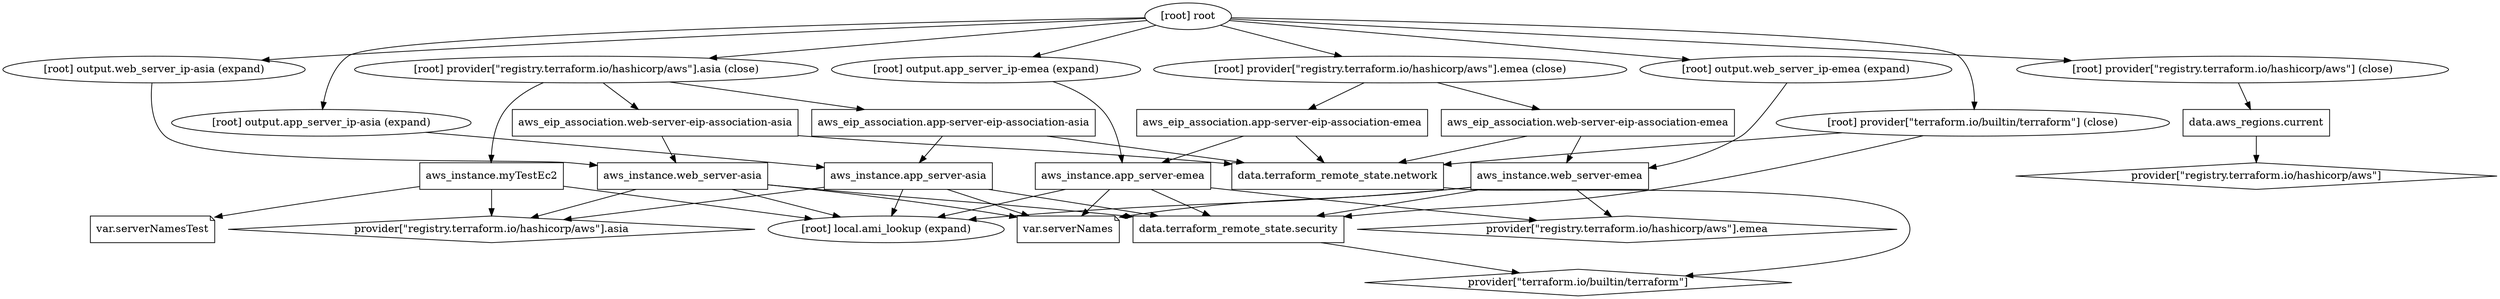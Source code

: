 digraph {
	compound = "true"
	newrank = "true"
	subgraph "root" {
		"[root] aws_eip_association.app-server-eip-association-asia (expand)" [label = "aws_eip_association.app-server-eip-association-asia", shape = "box"]
		"[root] aws_eip_association.app-server-eip-association-emea (expand)" [label = "aws_eip_association.app-server-eip-association-emea", shape = "box"]
		"[root] aws_eip_association.web-server-eip-association-asia (expand)" [label = "aws_eip_association.web-server-eip-association-asia", shape = "box"]
		"[root] aws_eip_association.web-server-eip-association-emea (expand)" [label = "aws_eip_association.web-server-eip-association-emea", shape = "box"]
		"[root] aws_instance.app_server-asia (expand)" [label = "aws_instance.app_server-asia", shape = "box"]
		"[root] aws_instance.app_server-emea (expand)" [label = "aws_instance.app_server-emea", shape = "box"]
		"[root] aws_instance.myTestEc2 (expand)" [label = "aws_instance.myTestEc2", shape = "box"]
		"[root] aws_instance.web_server-asia (expand)" [label = "aws_instance.web_server-asia", shape = "box"]
		"[root] aws_instance.web_server-emea (expand)" [label = "aws_instance.web_server-emea", shape = "box"]
		"[root] data.aws_regions.current (expand)" [label = "data.aws_regions.current", shape = "box"]
		"[root] data.terraform_remote_state.network (expand)" [label = "data.terraform_remote_state.network", shape = "box"]
		"[root] data.terraform_remote_state.security (expand)" [label = "data.terraform_remote_state.security", shape = "box"]
		"[root] provider[\"registry.terraform.io/hashicorp/aws\"]" [label = "provider[\"registry.terraform.io/hashicorp/aws\"]", shape = "diamond"]
		"[root] provider[\"registry.terraform.io/hashicorp/aws\"].asia" [label = "provider[\"registry.terraform.io/hashicorp/aws\"].asia", shape = "diamond"]
		"[root] provider[\"registry.terraform.io/hashicorp/aws\"].emea" [label = "provider[\"registry.terraform.io/hashicorp/aws\"].emea", shape = "diamond"]
		"[root] provider[\"terraform.io/builtin/terraform\"]" [label = "provider[\"terraform.io/builtin/terraform\"]", shape = "diamond"]
		"[root] var.serverNames" [label = "var.serverNames", shape = "note"]
		"[root] var.serverNamesTest" [label = "var.serverNamesTest", shape = "note"]
		"[root] aws_eip_association.app-server-eip-association-asia (expand)" -> "[root] aws_instance.app_server-asia (expand)"
		"[root] aws_eip_association.app-server-eip-association-asia (expand)" -> "[root] data.terraform_remote_state.network (expand)"
		"[root] aws_eip_association.app-server-eip-association-emea (expand)" -> "[root] aws_instance.app_server-emea (expand)"
		"[root] aws_eip_association.app-server-eip-association-emea (expand)" -> "[root] data.terraform_remote_state.network (expand)"
		"[root] aws_eip_association.web-server-eip-association-asia (expand)" -> "[root] aws_instance.web_server-asia (expand)"
		"[root] aws_eip_association.web-server-eip-association-asia (expand)" -> "[root] data.terraform_remote_state.network (expand)"
		"[root] aws_eip_association.web-server-eip-association-emea (expand)" -> "[root] aws_instance.web_server-emea (expand)"
		"[root] aws_eip_association.web-server-eip-association-emea (expand)" -> "[root] data.terraform_remote_state.network (expand)"
		"[root] aws_instance.app_server-asia (expand)" -> "[root] data.terraform_remote_state.security (expand)"
		"[root] aws_instance.app_server-asia (expand)" -> "[root] local.ami_lookup (expand)"
		"[root] aws_instance.app_server-asia (expand)" -> "[root] provider[\"registry.terraform.io/hashicorp/aws\"].asia"
		"[root] aws_instance.app_server-asia (expand)" -> "[root] var.serverNames"
		"[root] aws_instance.app_server-emea (expand)" -> "[root] data.terraform_remote_state.security (expand)"
		"[root] aws_instance.app_server-emea (expand)" -> "[root] local.ami_lookup (expand)"
		"[root] aws_instance.app_server-emea (expand)" -> "[root] provider[\"registry.terraform.io/hashicorp/aws\"].emea"
		"[root] aws_instance.app_server-emea (expand)" -> "[root] var.serverNames"
		"[root] aws_instance.myTestEc2 (expand)" -> "[root] local.ami_lookup (expand)"
		"[root] aws_instance.myTestEc2 (expand)" -> "[root] provider[\"registry.terraform.io/hashicorp/aws\"].asia"
		"[root] aws_instance.myTestEc2 (expand)" -> "[root] var.serverNamesTest"
		"[root] aws_instance.web_server-asia (expand)" -> "[root] data.terraform_remote_state.security (expand)"
		"[root] aws_instance.web_server-asia (expand)" -> "[root] local.ami_lookup (expand)"
		"[root] aws_instance.web_server-asia (expand)" -> "[root] provider[\"registry.terraform.io/hashicorp/aws\"].asia"
		"[root] aws_instance.web_server-asia (expand)" -> "[root] var.serverNames"
		"[root] aws_instance.web_server-emea (expand)" -> "[root] data.terraform_remote_state.security (expand)"
		"[root] aws_instance.web_server-emea (expand)" -> "[root] local.ami_lookup (expand)"
		"[root] aws_instance.web_server-emea (expand)" -> "[root] provider[\"registry.terraform.io/hashicorp/aws\"].emea"
		"[root] aws_instance.web_server-emea (expand)" -> "[root] var.serverNames"
		"[root] data.aws_regions.current (expand)" -> "[root] provider[\"registry.terraform.io/hashicorp/aws\"]"
		"[root] data.terraform_remote_state.network (expand)" -> "[root] provider[\"terraform.io/builtin/terraform\"]"
		"[root] data.terraform_remote_state.security (expand)" -> "[root] provider[\"terraform.io/builtin/terraform\"]"
		"[root] output.app_server_ip-asia (expand)" -> "[root] aws_instance.app_server-asia (expand)"
		"[root] output.app_server_ip-emea (expand)" -> "[root] aws_instance.app_server-emea (expand)"
		"[root] output.web_server_ip-asia (expand)" -> "[root] aws_instance.web_server-asia (expand)"
		"[root] output.web_server_ip-emea (expand)" -> "[root] aws_instance.web_server-emea (expand)"
		"[root] provider[\"registry.terraform.io/hashicorp/aws\"] (close)" -> "[root] data.aws_regions.current (expand)"
		"[root] provider[\"registry.terraform.io/hashicorp/aws\"].asia (close)" -> "[root] aws_eip_association.app-server-eip-association-asia (expand)"
		"[root] provider[\"registry.terraform.io/hashicorp/aws\"].asia (close)" -> "[root] aws_eip_association.web-server-eip-association-asia (expand)"
		"[root] provider[\"registry.terraform.io/hashicorp/aws\"].asia (close)" -> "[root] aws_instance.myTestEc2 (expand)"
		"[root] provider[\"registry.terraform.io/hashicorp/aws\"].emea (close)" -> "[root] aws_eip_association.app-server-eip-association-emea (expand)"
		"[root] provider[\"registry.terraform.io/hashicorp/aws\"].emea (close)" -> "[root] aws_eip_association.web-server-eip-association-emea (expand)"
		"[root] provider[\"terraform.io/builtin/terraform\"] (close)" -> "[root] data.terraform_remote_state.network (expand)"
		"[root] provider[\"terraform.io/builtin/terraform\"] (close)" -> "[root] data.terraform_remote_state.security (expand)"
		"[root] root" -> "[root] output.app_server_ip-asia (expand)"
		"[root] root" -> "[root] output.app_server_ip-emea (expand)"
		"[root] root" -> "[root] output.web_server_ip-asia (expand)"
		"[root] root" -> "[root] output.web_server_ip-emea (expand)"
		"[root] root" -> "[root] provider[\"registry.terraform.io/hashicorp/aws\"] (close)"
		"[root] root" -> "[root] provider[\"registry.terraform.io/hashicorp/aws\"].asia (close)"
		"[root] root" -> "[root] provider[\"registry.terraform.io/hashicorp/aws\"].emea (close)"
		"[root] root" -> "[root] provider[\"terraform.io/builtin/terraform\"] (close)"
	}
}

